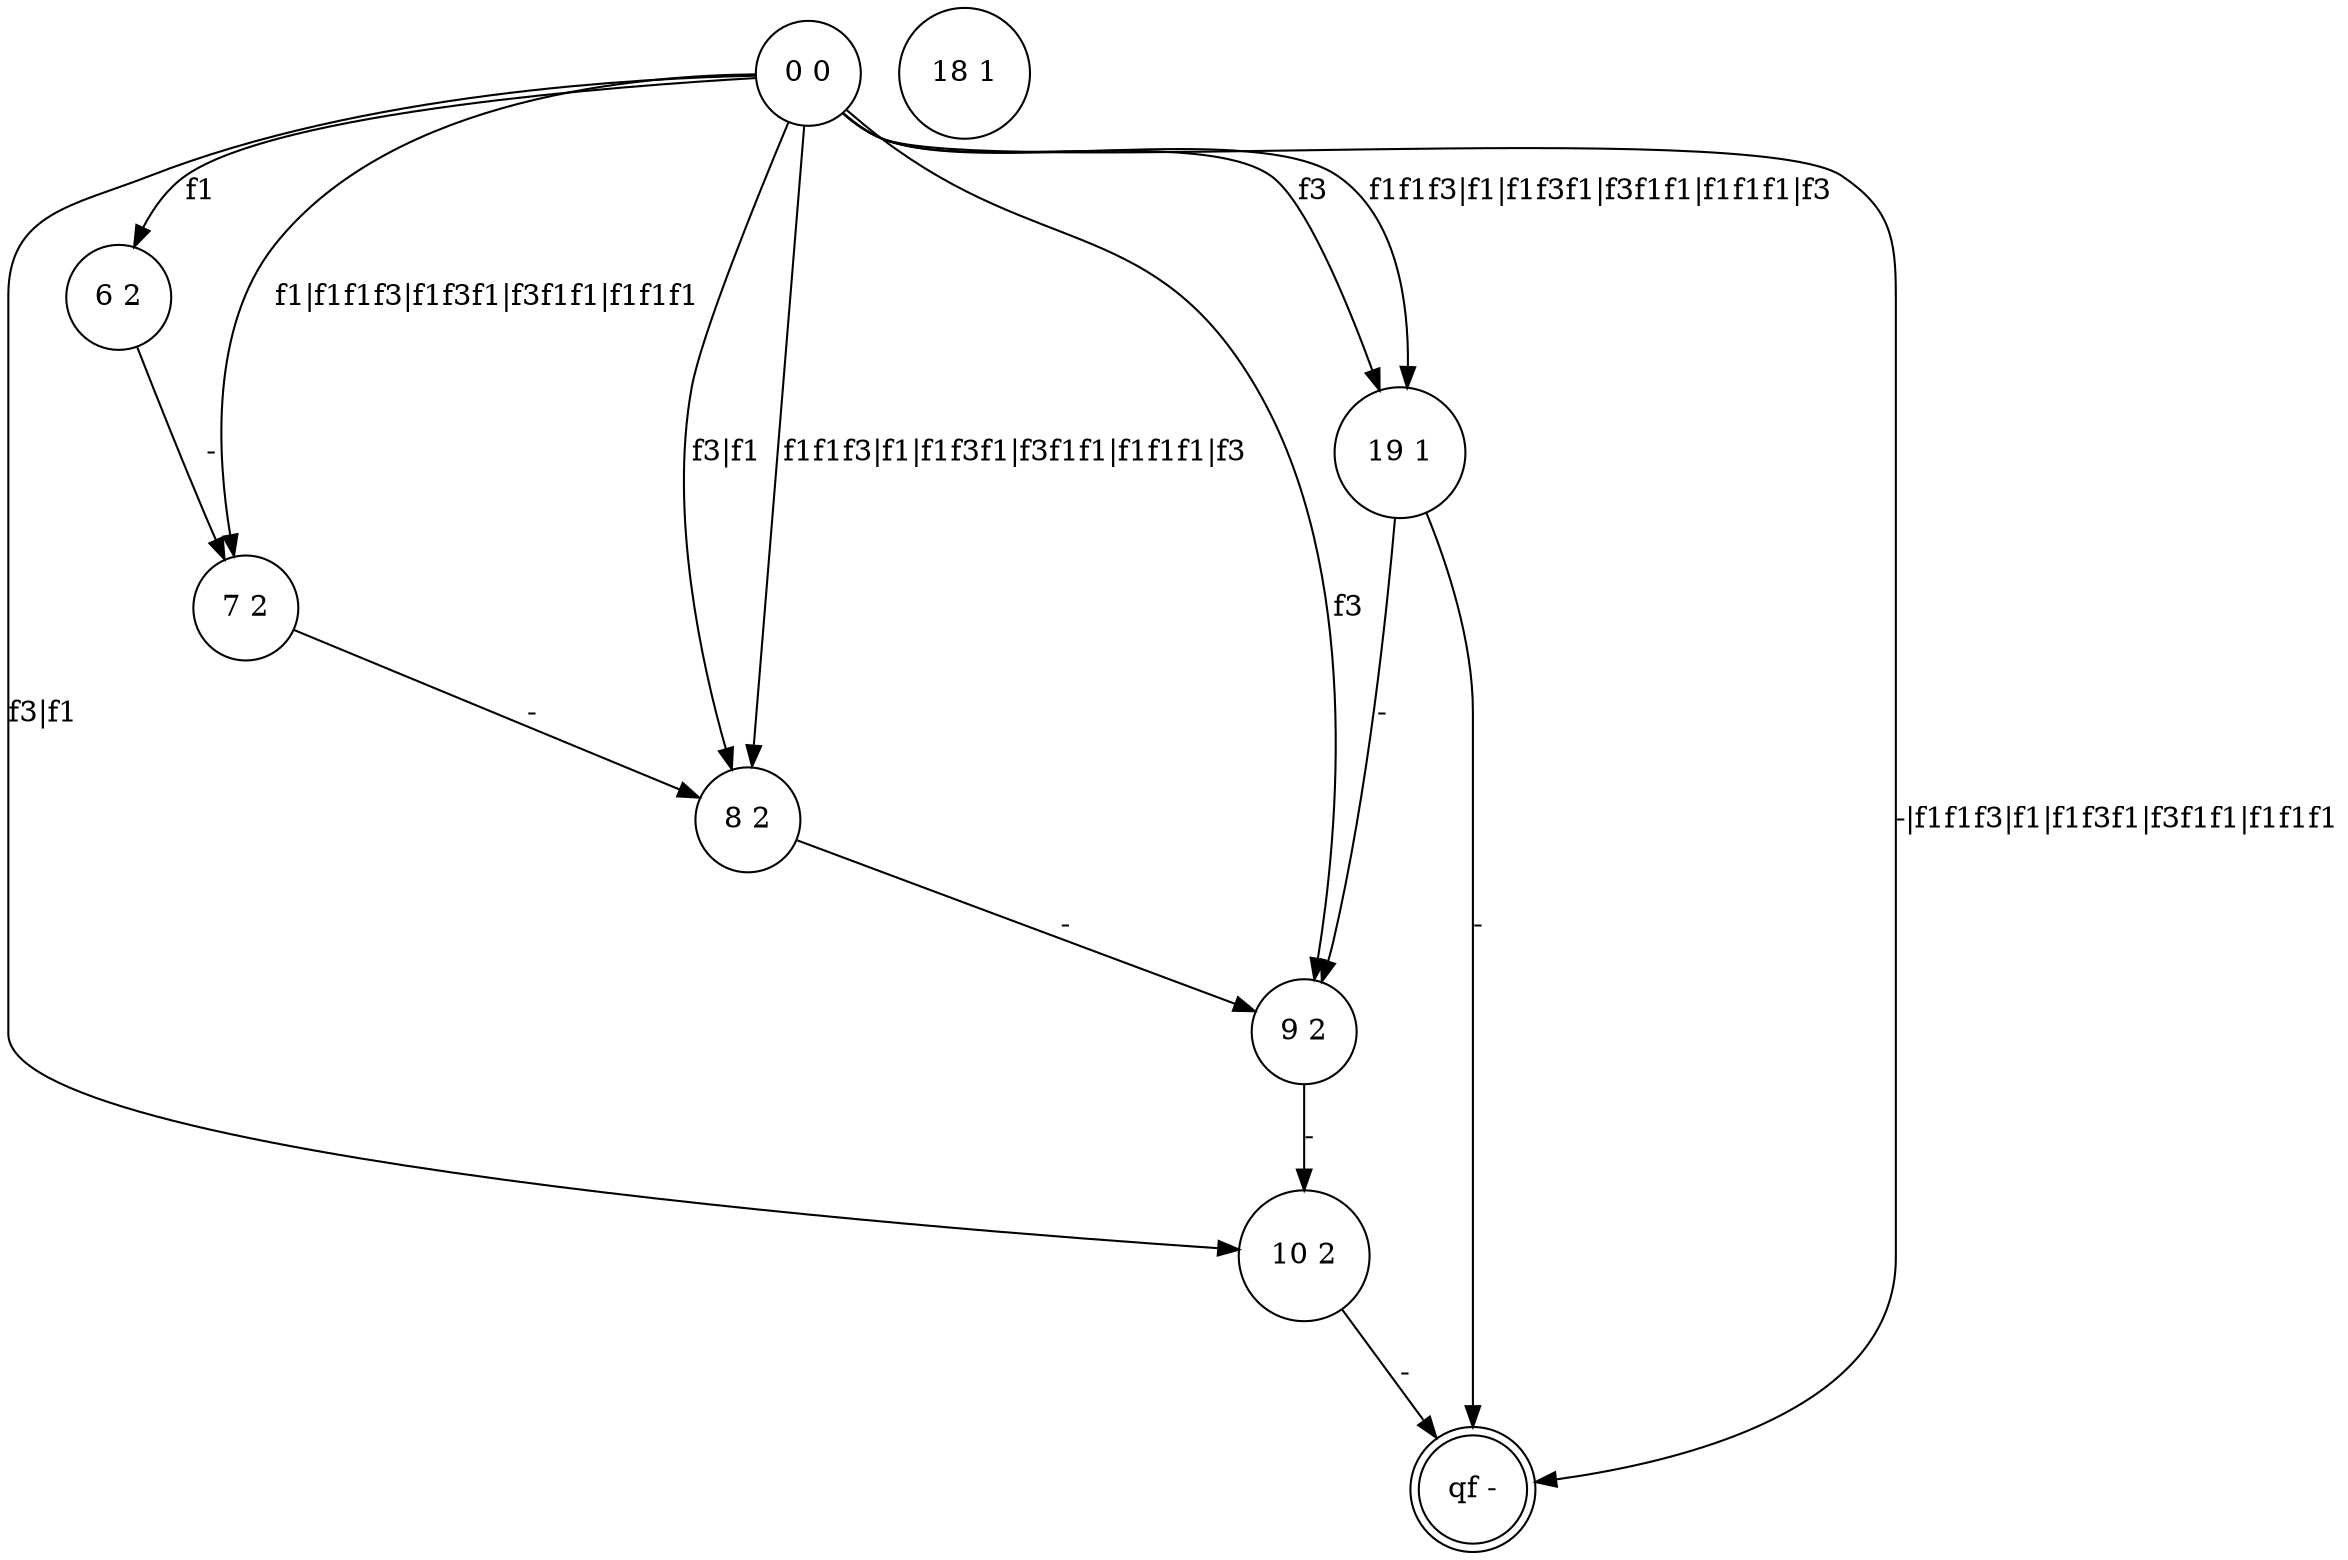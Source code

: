 digraph 38 {
	"10 2" [shape=circle]
	"6 2" [shape=circle]
	"7 2" [shape=circle]
	"8 2" [shape=circle]
	"9 2" [shape=circle]
	"6 2" [shape=circle]
	"7 2" [shape=circle]
	"19 1" [shape=circle]
	"9 2" [shape=circle]
	"8 2" [shape=circle]
	"qf -" [shape=doublecircle]
	"0 0" [shape=circle]
	"18 1" [shape=circle]
	"6 2" -> "7 2" [label="-"]
	"7 2" -> "8 2" [label="-"]
	"8 2" -> "9 2" [label="-"]
	"9 2" -> "10 2" [label="-"]
	"19 1" -> "9 2" [label="-"]
	"10 2" -> "qf -" [label="-"]
	"19 1" -> "qf -" [label="-"]
	"0 0" -> "19 1" [label=f3]
	"0 0" -> "6 2" [label=f1]
	"0 0" -> "9 2" [label=f3]
	"0 0" -> "8 2" [label="f3|f1"]
	"0 0" -> "10 2" [label="f3|f1"]
	"0 0" -> "qf -" [label="-|f1f1f3|f1|f1f3f1|f3f1f1|f1f1f1"]
	"0 0" -> "7 2" [label="f1|f1f1f3|f1f3f1|f3f1f1|f1f1f1"]
	"0 0" -> "19 1" [label="f1f1f3|f1|f1f3f1|f3f1f1|f1f1f1|f3"]
	"0 0" -> "8 2" [label="f1f1f3|f1|f1f3f1|f3f1f1|f1f1f1|f3"]
}
